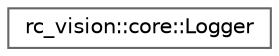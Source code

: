 digraph "类继承关系图"
{
 // LATEX_PDF_SIZE
  bgcolor="transparent";
  edge [fontname=Helvetica,fontsize=10,labelfontname=Helvetica,labelfontsize=10];
  node [fontname=Helvetica,fontsize=10,shape=box,height=0.2,width=0.4];
  rankdir="LR";
  Node0 [id="Node000000",label="rc_vision::core::Logger",height=0.2,width=0.4,color="grey40", fillcolor="white", style="filled",URL="$classrc__vision_1_1core_1_1_logger.html",tooltip="日志记录类，提供多级别日志记录功能，支持异步写入和日志文件旋转。"];
}
